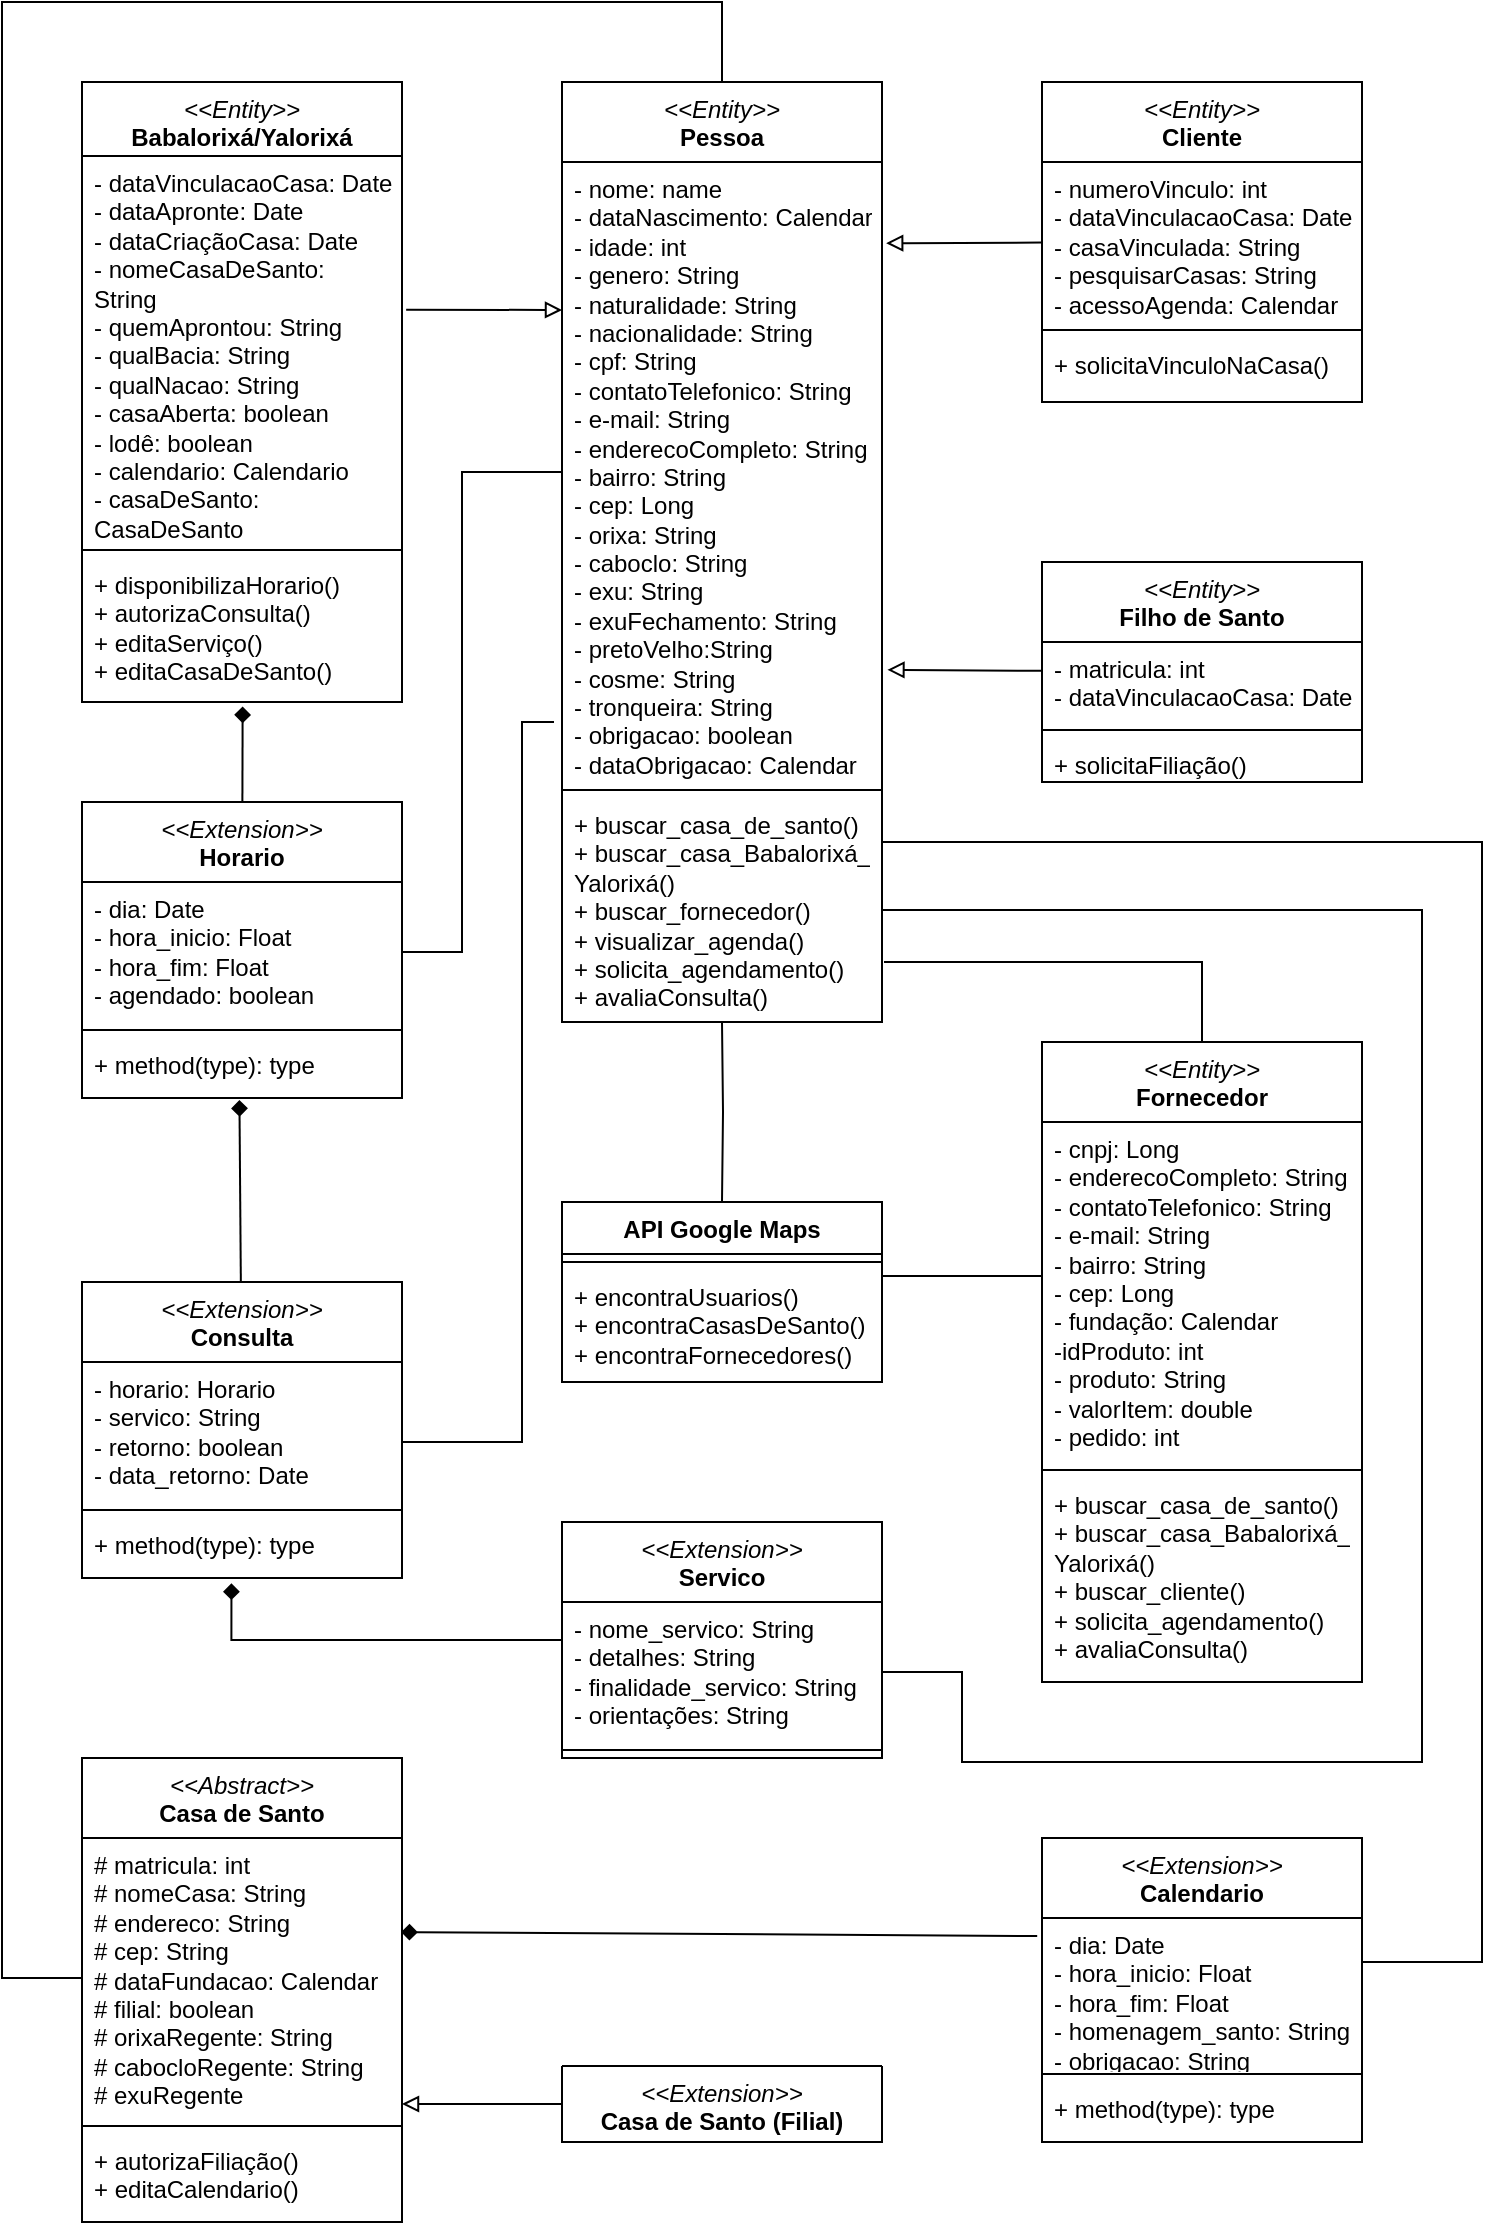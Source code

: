 <mxfile version="21.3.3" type="github">
  <diagram name="Página-1" id="P23FGd_YMV2X_4102htD">
    <mxGraphModel dx="1050" dy="581" grid="1" gridSize="10" guides="1" tooltips="1" connect="1" arrows="1" fold="1" page="1" pageScale="1" pageWidth="827" pageHeight="1169" math="0" shadow="0">
      <root>
        <mxCell id="0" />
        <mxCell id="1" parent="0" />
        <mxCell id="ky6dw8sqU-muRS27l1S1-1" value="&lt;i style=&quot;border-color: var(--border-color); font-weight: 400;&quot;&gt;&amp;lt;&amp;lt;Entity&amp;gt;&amp;gt;&lt;/i&gt;&lt;br&gt;Pessoa" style="swimlane;fontStyle=1;align=center;verticalAlign=top;childLayout=stackLayout;horizontal=1;startSize=40;horizontalStack=0;resizeParent=1;resizeParentMax=0;resizeLast=0;collapsible=1;marginBottom=0;whiteSpace=wrap;html=1;" parent="1" vertex="1">
          <mxGeometry x="320" y="80" width="160" height="470" as="geometry">
            <mxRectangle x="320" y="40" width="80" height="30" as="alternateBounds" />
          </mxGeometry>
        </mxCell>
        <mxCell id="ky6dw8sqU-muRS27l1S1-2" value="- nome: name&lt;br&gt;- dataNascimento: Calendar&lt;br&gt;- idade: int&lt;br&gt;- genero: String&lt;br&gt;- naturalidade: String&lt;br&gt;- nacionalidade: String&lt;br&gt;- cpf: String&lt;br&gt;- contatoTelefonico: String&lt;br&gt;- e-mail: String&lt;br&gt;- enderecoCompleto: String&lt;br&gt;- bairro: String&lt;br&gt;- cep: Long&lt;br&gt;- orixa: String&lt;br style=&quot;border-color: var(--border-color);&quot;&gt;- caboclo: String&lt;br style=&quot;border-color: var(--border-color);&quot;&gt;- exu: String&lt;br&gt;- exuFechamento: String&lt;br&gt;- pretoVelho:String&lt;br&gt;- cosme: String&lt;br&gt;- tronqueira: String&lt;br&gt;- obrigacao: boolean&lt;br&gt;- dataObrigacao: Calendar" style="text;strokeColor=none;fillColor=none;align=left;verticalAlign=top;spacingLeft=4;spacingRight=4;overflow=hidden;rotatable=0;points=[[0,0.5],[1,0.5]];portConstraint=eastwest;whiteSpace=wrap;html=1;" parent="ky6dw8sqU-muRS27l1S1-1" vertex="1">
          <mxGeometry y="40" width="160" height="310" as="geometry" />
        </mxCell>
        <mxCell id="ky6dw8sqU-muRS27l1S1-3" value="" style="line;strokeWidth=1;fillColor=none;align=left;verticalAlign=middle;spacingTop=-1;spacingLeft=3;spacingRight=3;rotatable=0;labelPosition=right;points=[];portConstraint=eastwest;strokeColor=inherit;" parent="ky6dw8sqU-muRS27l1S1-1" vertex="1">
          <mxGeometry y="350" width="160" height="8" as="geometry" />
        </mxCell>
        <mxCell id="ky6dw8sqU-muRS27l1S1-4" value="+ buscar_casa_de_santo()&lt;br&gt;+ buscar_casa_Babalorixá_&lt;br&gt;Yalorixá()&lt;br&gt;+ buscar_fornecedor()&lt;br&gt;+ visualizar_agenda()&lt;br&gt;+ solicita_agendamento()&lt;br&gt;+ avaliaConsulta()" style="text;strokeColor=none;fillColor=none;align=left;verticalAlign=top;spacingLeft=4;spacingRight=4;overflow=hidden;rotatable=0;points=[[0,0.5],[1,0.5]];portConstraint=eastwest;whiteSpace=wrap;html=1;" parent="ky6dw8sqU-muRS27l1S1-1" vertex="1">
          <mxGeometry y="358" width="160" height="112" as="geometry" />
        </mxCell>
        <mxCell id="ky6dw8sqU-muRS27l1S1-80" style="rounded=0;orthogonalLoop=1;jettySize=auto;html=1;endArrow=block;endFill=0;entryX=1.017;entryY=0.819;entryDx=0;entryDy=0;entryPerimeter=0;" parent="1" source="ky6dw8sqU-muRS27l1S1-5" target="ky6dw8sqU-muRS27l1S1-2" edge="1">
          <mxGeometry relative="1" as="geometry">
            <mxPoint x="490" y="380" as="targetPoint" />
          </mxGeometry>
        </mxCell>
        <mxCell id="ky6dw8sqU-muRS27l1S1-5" value="&lt;i style=&quot;border-color: var(--border-color); font-weight: 400;&quot;&gt;&amp;lt;&amp;lt;Entity&amp;gt;&amp;gt;&lt;/i&gt;&lt;br&gt;Filho de Santo" style="swimlane;fontStyle=1;align=center;verticalAlign=top;childLayout=stackLayout;horizontal=1;startSize=40;horizontalStack=0;resizeParent=1;resizeParentMax=0;resizeLast=0;collapsible=1;marginBottom=0;whiteSpace=wrap;html=1;" parent="1" vertex="1">
          <mxGeometry x="560" y="320" width="160" height="110" as="geometry">
            <mxRectangle x="320" y="40" width="80" height="30" as="alternateBounds" />
          </mxGeometry>
        </mxCell>
        <mxCell id="ky6dw8sqU-muRS27l1S1-6" value="- matricula: int&lt;br&gt;- dataVinculacaoCasa: Date" style="text;strokeColor=none;fillColor=none;align=left;verticalAlign=top;spacingLeft=4;spacingRight=4;overflow=hidden;rotatable=0;points=[[0,0.5],[1,0.5]];portConstraint=eastwest;whiteSpace=wrap;html=1;" parent="ky6dw8sqU-muRS27l1S1-5" vertex="1">
          <mxGeometry y="40" width="160" height="40" as="geometry" />
        </mxCell>
        <mxCell id="ky6dw8sqU-muRS27l1S1-7" value="" style="line;strokeWidth=1;fillColor=none;align=left;verticalAlign=middle;spacingTop=-1;spacingLeft=3;spacingRight=3;rotatable=0;labelPosition=right;points=[];portConstraint=eastwest;strokeColor=inherit;" parent="ky6dw8sqU-muRS27l1S1-5" vertex="1">
          <mxGeometry y="80" width="160" height="8" as="geometry" />
        </mxCell>
        <mxCell id="ky6dw8sqU-muRS27l1S1-8" value="+ solicitaFiliação()" style="text;strokeColor=none;fillColor=none;align=left;verticalAlign=top;spacingLeft=4;spacingRight=4;overflow=hidden;rotatable=0;points=[[0,0.5],[1,0.5]];portConstraint=eastwest;whiteSpace=wrap;html=1;" parent="ky6dw8sqU-muRS27l1S1-5" vertex="1">
          <mxGeometry y="88" width="160" height="22" as="geometry" />
        </mxCell>
        <mxCell id="ky6dw8sqU-muRS27l1S1-9" value="&lt;i style=&quot;border-color: var(--border-color); font-weight: 400;&quot;&gt;&amp;lt;&amp;lt;Entity&amp;gt;&amp;gt;&lt;/i&gt;&lt;br&gt;Cliente" style="swimlane;fontStyle=1;align=center;verticalAlign=top;childLayout=stackLayout;horizontal=1;startSize=40;horizontalStack=0;resizeParent=1;resizeParentMax=0;resizeLast=0;collapsible=1;marginBottom=0;whiteSpace=wrap;html=1;" parent="1" vertex="1">
          <mxGeometry x="560" y="80" width="160" height="160" as="geometry" />
        </mxCell>
        <mxCell id="ky6dw8sqU-muRS27l1S1-10" value="- numeroVinculo: int&lt;br&gt;- dataVinculacaoCasa: Date&lt;br&gt;- casaVinculada: String&lt;br&gt;- pesquisarCasas: String&lt;br&gt;- acessoAgenda: Calendar" style="text;strokeColor=none;fillColor=none;align=left;verticalAlign=top;spacingLeft=4;spacingRight=4;overflow=hidden;rotatable=0;points=[[0,0.5],[1,0.5]];portConstraint=eastwest;whiteSpace=wrap;html=1;" parent="ky6dw8sqU-muRS27l1S1-9" vertex="1">
          <mxGeometry y="40" width="160" height="80" as="geometry" />
        </mxCell>
        <mxCell id="ky6dw8sqU-muRS27l1S1-11" value="" style="line;strokeWidth=1;fillColor=none;align=left;verticalAlign=middle;spacingTop=-1;spacingLeft=3;spacingRight=3;rotatable=0;labelPosition=right;points=[];portConstraint=eastwest;strokeColor=inherit;" parent="ky6dw8sqU-muRS27l1S1-9" vertex="1">
          <mxGeometry y="120" width="160" height="8" as="geometry" />
        </mxCell>
        <mxCell id="ky6dw8sqU-muRS27l1S1-12" value="+ solicitaVinculoNaCasa()" style="text;strokeColor=none;fillColor=none;align=left;verticalAlign=top;spacingLeft=4;spacingRight=4;overflow=hidden;rotatable=0;points=[[0,0.5],[1,0.5]];portConstraint=eastwest;whiteSpace=wrap;html=1;" parent="ky6dw8sqU-muRS27l1S1-9" vertex="1">
          <mxGeometry y="128" width="160" height="32" as="geometry" />
        </mxCell>
        <mxCell id="ky6dw8sqU-muRS27l1S1-99" style="edgeStyle=orthogonalEdgeStyle;rounded=0;orthogonalLoop=1;jettySize=auto;html=1;exitX=0.5;exitY=0;exitDx=0;exitDy=0;endArrow=none;endFill=0;" parent="1" source="ky6dw8sqU-muRS27l1S1-13" edge="1">
          <mxGeometry relative="1" as="geometry">
            <Array as="points">
              <mxPoint x="640" y="520" />
              <mxPoint x="481" y="520" />
            </Array>
            <mxPoint x="481" y="520" as="targetPoint" />
          </mxGeometry>
        </mxCell>
        <mxCell id="ky6dw8sqU-muRS27l1S1-13" value="&lt;i style=&quot;border-color: var(--border-color); font-weight: 400;&quot;&gt;&amp;lt;&amp;lt;Entity&amp;gt;&amp;gt;&lt;/i&gt;&lt;br&gt;Fornecedor" style="swimlane;fontStyle=1;align=center;verticalAlign=top;childLayout=stackLayout;horizontal=1;startSize=40;horizontalStack=0;resizeParent=1;resizeParentMax=0;resizeLast=0;collapsible=1;marginBottom=0;whiteSpace=wrap;html=1;" parent="1" vertex="1">
          <mxGeometry x="560" y="560" width="160" height="320" as="geometry" />
        </mxCell>
        <mxCell id="ky6dw8sqU-muRS27l1S1-14" value="- cnpj: Long&lt;br&gt;- enderecoCompleto: String&lt;br&gt;- contatoTelefonico: String&lt;br&gt;- e-mail: String&lt;br&gt;- bairro: String&lt;br style=&quot;border-color: var(--border-color);&quot;&gt;- cep: Long&lt;br&gt;- fundação: Calendar&lt;br&gt;-idProduto: int&lt;br&gt;- produto: String&lt;br&gt;- valorItem: double&lt;br&gt;- pedido: int" style="text;strokeColor=none;fillColor=none;align=left;verticalAlign=top;spacingLeft=4;spacingRight=4;overflow=hidden;rotatable=0;points=[[0,0.5],[1,0.5]];portConstraint=eastwest;whiteSpace=wrap;html=1;" parent="ky6dw8sqU-muRS27l1S1-13" vertex="1">
          <mxGeometry y="40" width="160" height="170" as="geometry" />
        </mxCell>
        <mxCell id="ky6dw8sqU-muRS27l1S1-15" value="" style="line;strokeWidth=1;fillColor=none;align=left;verticalAlign=middle;spacingTop=-1;spacingLeft=3;spacingRight=3;rotatable=0;labelPosition=right;points=[];portConstraint=eastwest;strokeColor=inherit;" parent="ky6dw8sqU-muRS27l1S1-13" vertex="1">
          <mxGeometry y="210" width="160" height="8" as="geometry" />
        </mxCell>
        <mxCell id="ky6dw8sqU-muRS27l1S1-16" value="+ buscar_casa_de_santo()&lt;br&gt;+ buscar_casa_Babalorixá_&lt;br&gt;Yalorixá()&lt;br&gt;+ buscar_cliente()&lt;br&gt;+ solicita_agendamento()&lt;br&gt;+ avaliaConsulta()" style="text;strokeColor=none;fillColor=none;align=left;verticalAlign=top;spacingLeft=4;spacingRight=4;overflow=hidden;rotatable=0;points=[[0,0.5],[1,0.5]];portConstraint=eastwest;whiteSpace=wrap;html=1;" parent="ky6dw8sqU-muRS27l1S1-13" vertex="1">
          <mxGeometry y="218" width="160" height="102" as="geometry" />
        </mxCell>
        <mxCell id="ky6dw8sqU-muRS27l1S1-78" style="rounded=0;orthogonalLoop=1;jettySize=auto;html=1;endArrow=block;endFill=0;exitX=1.013;exitY=0.398;exitDx=0;exitDy=0;exitPerimeter=0;" parent="1" source="ky6dw8sqU-muRS27l1S1-18" edge="1">
          <mxGeometry relative="1" as="geometry">
            <mxPoint x="320" y="194" as="targetPoint" />
          </mxGeometry>
        </mxCell>
        <mxCell id="ky6dw8sqU-muRS27l1S1-17" value="&lt;i style=&quot;font-weight: normal;&quot;&gt;&amp;lt;&amp;lt;Entity&amp;gt;&amp;gt;&lt;br&gt;&lt;/i&gt;Babalorixá/Yalorixá" style="swimlane;fontStyle=1;align=center;verticalAlign=top;childLayout=stackLayout;horizontal=1;startSize=37;horizontalStack=0;resizeParent=1;resizeParentMax=0;resizeLast=0;collapsible=1;marginBottom=0;whiteSpace=wrap;html=1;" parent="1" vertex="1">
          <mxGeometry x="80" y="80" width="160" height="310" as="geometry" />
        </mxCell>
        <mxCell id="ky6dw8sqU-muRS27l1S1-18" value="- dataVinculacaoCasa: Date&lt;br style=&quot;border-color: var(--border-color);&quot;&gt;- dataApronte: Date&lt;br&gt;- dataCriaçãoCasa: Date&lt;br&gt;- nomeCasaDeSanto: String&lt;br&gt;- quemAprontou: String&lt;br&gt;- qualBacia: String&lt;br&gt;- qualNacao: String&lt;br&gt;- casaAberta: boolean&lt;br&gt;- lodê: boolean&lt;br&gt;- calendario: Calendario&lt;br&gt;- casaDeSanto: CasaDeSanto" style="text;strokeColor=none;fillColor=none;align=left;verticalAlign=top;spacingLeft=4;spacingRight=4;overflow=hidden;rotatable=0;points=[[0,0.5],[1,0.5]];portConstraint=eastwest;whiteSpace=wrap;html=1;" parent="ky6dw8sqU-muRS27l1S1-17" vertex="1">
          <mxGeometry y="37" width="160" height="193" as="geometry" />
        </mxCell>
        <mxCell id="ky6dw8sqU-muRS27l1S1-19" value="" style="line;strokeWidth=1;fillColor=none;align=left;verticalAlign=middle;spacingTop=-1;spacingLeft=3;spacingRight=3;rotatable=0;labelPosition=right;points=[];portConstraint=eastwest;strokeColor=inherit;" parent="ky6dw8sqU-muRS27l1S1-17" vertex="1">
          <mxGeometry y="230" width="160" height="8" as="geometry" />
        </mxCell>
        <mxCell id="ky6dw8sqU-muRS27l1S1-20" value="+ disponibilizaHorario()&lt;br&gt;+ autorizaConsulta()&lt;br&gt;+ editaServiço()&lt;br&gt;+ editaCasaDeSanto()" style="text;strokeColor=none;fillColor=none;align=left;verticalAlign=top;spacingLeft=4;spacingRight=4;overflow=hidden;rotatable=0;points=[[0,0.5],[1,0.5]];portConstraint=eastwest;whiteSpace=wrap;html=1;" parent="ky6dw8sqU-muRS27l1S1-17" vertex="1">
          <mxGeometry y="238" width="160" height="72" as="geometry" />
        </mxCell>
        <mxCell id="ky6dw8sqU-muRS27l1S1-21" value="&lt;span style=&quot;font-weight: normal;&quot;&gt;&lt;i&gt;&amp;lt;&amp;lt;Abstract&amp;gt;&amp;gt;&lt;/i&gt;&lt;/span&gt;&lt;br&gt;Casa de Santo" style="swimlane;fontStyle=1;align=center;verticalAlign=top;childLayout=stackLayout;horizontal=1;startSize=40;horizontalStack=0;resizeParent=1;resizeParentMax=0;resizeLast=0;collapsible=1;marginBottom=0;whiteSpace=wrap;html=1;" parent="1" vertex="1">
          <mxGeometry x="80" y="918" width="160" height="232" as="geometry" />
        </mxCell>
        <mxCell id="ky6dw8sqU-muRS27l1S1-22" value="# matricula: int&lt;br&gt;# nomeCasa: String&lt;br&gt;# endereco: String&lt;br&gt;# cep: String&lt;br&gt;# dataFundacao: Calendar&lt;br&gt;# filial: boolean&lt;br&gt;# orixaRegente: String&lt;br&gt;# cabocloRegente: String&lt;br&gt;# exuRegente" style="text;strokeColor=none;fillColor=none;align=left;verticalAlign=top;spacingLeft=4;spacingRight=4;overflow=hidden;rotatable=0;points=[[0,0.5],[1,0.5]];portConstraint=eastwest;whiteSpace=wrap;html=1;" parent="ky6dw8sqU-muRS27l1S1-21" vertex="1">
          <mxGeometry y="40" width="160" height="140" as="geometry" />
        </mxCell>
        <mxCell id="ky6dw8sqU-muRS27l1S1-23" value="" style="line;strokeWidth=1;fillColor=none;align=left;verticalAlign=middle;spacingTop=-1;spacingLeft=3;spacingRight=3;rotatable=0;labelPosition=right;points=[];portConstraint=eastwest;strokeColor=inherit;" parent="ky6dw8sqU-muRS27l1S1-21" vertex="1">
          <mxGeometry y="180" width="160" height="8" as="geometry" />
        </mxCell>
        <mxCell id="ky6dw8sqU-muRS27l1S1-24" value="+ autorizaFiliação()&lt;br&gt;+ editaCalendario()" style="text;strokeColor=none;fillColor=none;align=left;verticalAlign=top;spacingLeft=4;spacingRight=4;overflow=hidden;rotatable=0;points=[[0,0.5],[1,0.5]];portConstraint=eastwest;whiteSpace=wrap;html=1;" parent="ky6dw8sqU-muRS27l1S1-21" vertex="1">
          <mxGeometry y="188" width="160" height="44" as="geometry" />
        </mxCell>
        <mxCell id="ky6dw8sqU-muRS27l1S1-83" style="rounded=0;orthogonalLoop=1;jettySize=auto;html=1;endArrow=block;endFill=0;" parent="1" source="ky6dw8sqU-muRS27l1S1-25" edge="1">
          <mxGeometry relative="1" as="geometry">
            <mxPoint x="240" y="1091" as="targetPoint" />
          </mxGeometry>
        </mxCell>
        <mxCell id="ky6dw8sqU-muRS27l1S1-25" value="&lt;span style=&quot;font-weight: normal;&quot;&gt;&lt;i&gt;&amp;lt;&amp;lt;Extension&amp;gt;&amp;gt;&lt;/i&gt;&lt;/span&gt;&lt;br&gt;Casa de Santo (Filial)" style="swimlane;fontStyle=1;align=center;verticalAlign=top;childLayout=stackLayout;horizontal=1;startSize=0;horizontalStack=0;resizeParent=1;resizeParentMax=0;resizeLast=0;collapsible=1;marginBottom=0;whiteSpace=wrap;html=1;" parent="1" vertex="1" collapsed="1">
          <mxGeometry x="320" y="1072" width="160" height="38" as="geometry">
            <mxRectangle x="80" y="360" width="160" height="86" as="alternateBounds" />
          </mxGeometry>
        </mxCell>
        <mxCell id="ky6dw8sqU-muRS27l1S1-26" value="+ field: type" style="text;strokeColor=none;fillColor=none;align=left;verticalAlign=top;spacingLeft=4;spacingRight=4;overflow=hidden;rotatable=0;points=[[0,0.5],[1,0.5]];portConstraint=eastwest;whiteSpace=wrap;html=1;" parent="ky6dw8sqU-muRS27l1S1-25" vertex="1">
          <mxGeometry y="26" width="160" height="26" as="geometry" />
        </mxCell>
        <mxCell id="ky6dw8sqU-muRS27l1S1-27" value="" style="line;strokeWidth=1;fillColor=none;align=left;verticalAlign=middle;spacingTop=-1;spacingLeft=3;spacingRight=3;rotatable=0;labelPosition=right;points=[];portConstraint=eastwest;strokeColor=inherit;" parent="ky6dw8sqU-muRS27l1S1-25" vertex="1">
          <mxGeometry y="52" width="160" height="8" as="geometry" />
        </mxCell>
        <mxCell id="ky6dw8sqU-muRS27l1S1-28" value="+ method(type): type" style="text;strokeColor=none;fillColor=none;align=left;verticalAlign=top;spacingLeft=4;spacingRight=4;overflow=hidden;rotatable=0;points=[[0,0.5],[1,0.5]];portConstraint=eastwest;whiteSpace=wrap;html=1;" parent="ky6dw8sqU-muRS27l1S1-25" vertex="1">
          <mxGeometry y="60" width="160" height="26" as="geometry" />
        </mxCell>
        <mxCell id="ky6dw8sqU-muRS27l1S1-81" style="edgeStyle=orthogonalEdgeStyle;rounded=0;orthogonalLoop=1;jettySize=auto;html=1;entryX=0.5;entryY=1;entryDx=0;entryDy=0;endArrow=none;endFill=0;" parent="1" target="ky6dw8sqU-muRS27l1S1-1" edge="1">
          <mxGeometry relative="1" as="geometry">
            <mxPoint x="400" y="640" as="sourcePoint" />
          </mxGeometry>
        </mxCell>
        <mxCell id="ky6dw8sqU-muRS27l1S1-87" style="rounded=0;orthogonalLoop=1;jettySize=auto;html=1;endArrow=diamond;endFill=1;entryX=0.502;entryY=1.031;entryDx=0;entryDy=0;entryPerimeter=0;" parent="1" source="ky6dw8sqU-muRS27l1S1-62" target="ky6dw8sqU-muRS27l1S1-20" edge="1">
          <mxGeometry relative="1" as="geometry">
            <mxPoint x="160" y="330" as="targetPoint" />
          </mxGeometry>
        </mxCell>
        <mxCell id="ky6dw8sqU-muRS27l1S1-62" value="&lt;i style=&quot;font-weight: 400;&quot;&gt;&amp;lt;&amp;lt;Extension&amp;gt;&amp;gt;&lt;/i&gt;&lt;br&gt;Horario" style="swimlane;fontStyle=1;align=center;verticalAlign=top;childLayout=stackLayout;horizontal=1;startSize=40;horizontalStack=0;resizeParent=1;resizeParentMax=0;resizeLast=0;collapsible=1;marginBottom=0;whiteSpace=wrap;html=1;" parent="1" vertex="1">
          <mxGeometry x="80" y="440" width="160" height="148" as="geometry" />
        </mxCell>
        <mxCell id="ky6dw8sqU-muRS27l1S1-63" value="- dia: Date&lt;br&gt;-&amp;nbsp;hora_inicio: Float&lt;br&gt;-&amp;nbsp;hora_fim: Float&lt;br&gt;-&amp;nbsp;agendado: boolean" style="text;strokeColor=none;fillColor=none;align=left;verticalAlign=top;spacingLeft=4;spacingRight=4;overflow=hidden;rotatable=0;points=[[0,0.5],[1,0.5]];portConstraint=eastwest;whiteSpace=wrap;html=1;" parent="ky6dw8sqU-muRS27l1S1-62" vertex="1">
          <mxGeometry y="40" width="160" height="70" as="geometry" />
        </mxCell>
        <mxCell id="ky6dw8sqU-muRS27l1S1-64" value="" style="line;strokeWidth=1;fillColor=none;align=left;verticalAlign=middle;spacingTop=-1;spacingLeft=3;spacingRight=3;rotatable=0;labelPosition=right;points=[];portConstraint=eastwest;strokeColor=inherit;" parent="ky6dw8sqU-muRS27l1S1-62" vertex="1">
          <mxGeometry y="110" width="160" height="8" as="geometry" />
        </mxCell>
        <mxCell id="ky6dw8sqU-muRS27l1S1-65" value="+ method(type): type" style="text;strokeColor=none;fillColor=none;align=left;verticalAlign=top;spacingLeft=4;spacingRight=4;overflow=hidden;rotatable=0;points=[[0,0.5],[1,0.5]];portConstraint=eastwest;whiteSpace=wrap;html=1;" parent="ky6dw8sqU-muRS27l1S1-62" vertex="1">
          <mxGeometry y="118" width="160" height="30" as="geometry" />
        </mxCell>
        <mxCell id="ky6dw8sqU-muRS27l1S1-85" style="rounded=0;orthogonalLoop=1;jettySize=auto;html=1;entryX=0.492;entryY=1.033;entryDx=0;entryDy=0;entryPerimeter=0;endArrow=diamond;endFill=1;" parent="1" source="ky6dw8sqU-muRS27l1S1-66" target="ky6dw8sqU-muRS27l1S1-65" edge="1">
          <mxGeometry relative="1" as="geometry" />
        </mxCell>
        <mxCell id="ky6dw8sqU-muRS27l1S1-66" value="&lt;i style=&quot;font-weight: 400;&quot;&gt;&amp;lt;&amp;lt;Extension&amp;gt;&amp;gt;&lt;/i&gt;&lt;br&gt;Consulta" style="swimlane;fontStyle=1;align=center;verticalAlign=top;childLayout=stackLayout;horizontal=1;startSize=40;horizontalStack=0;resizeParent=1;resizeParentMax=0;resizeLast=0;collapsible=1;marginBottom=0;whiteSpace=wrap;html=1;" parent="1" vertex="1">
          <mxGeometry x="80" y="680" width="160" height="148" as="geometry" />
        </mxCell>
        <mxCell id="ky6dw8sqU-muRS27l1S1-67" value="- horario: Horario&lt;br&gt;- servico: String&lt;br&gt;- retorno: boolean&lt;br&gt;- data_retorno: Date" style="text;strokeColor=none;fillColor=none;align=left;verticalAlign=top;spacingLeft=4;spacingRight=4;overflow=hidden;rotatable=0;points=[[0,0.5],[1,0.5]];portConstraint=eastwest;whiteSpace=wrap;html=1;" parent="ky6dw8sqU-muRS27l1S1-66" vertex="1">
          <mxGeometry y="40" width="160" height="70" as="geometry" />
        </mxCell>
        <mxCell id="ky6dw8sqU-muRS27l1S1-68" value="" style="line;strokeWidth=1;fillColor=none;align=left;verticalAlign=middle;spacingTop=-1;spacingLeft=3;spacingRight=3;rotatable=0;labelPosition=right;points=[];portConstraint=eastwest;strokeColor=inherit;" parent="ky6dw8sqU-muRS27l1S1-66" vertex="1">
          <mxGeometry y="110" width="160" height="8" as="geometry" />
        </mxCell>
        <mxCell id="ky6dw8sqU-muRS27l1S1-69" value="+ method(type): type" style="text;strokeColor=none;fillColor=none;align=left;verticalAlign=top;spacingLeft=4;spacingRight=4;overflow=hidden;rotatable=0;points=[[0,0.5],[1,0.5]];portConstraint=eastwest;whiteSpace=wrap;html=1;" parent="ky6dw8sqU-muRS27l1S1-66" vertex="1">
          <mxGeometry y="118" width="160" height="30" as="geometry" />
        </mxCell>
        <mxCell id="ky6dw8sqU-muRS27l1S1-100" style="edgeStyle=orthogonalEdgeStyle;rounded=0;orthogonalLoop=1;jettySize=auto;html=1;endArrow=none;endFill=0;" parent="1" source="ky6dw8sqU-muRS27l1S1-70" edge="1">
          <mxGeometry relative="1" as="geometry">
            <Array as="points">
              <mxPoint x="780" y="1020" />
              <mxPoint x="780" y="460" />
              <mxPoint x="480" y="460" />
            </Array>
            <mxPoint x="480" y="495" as="targetPoint" />
          </mxGeometry>
        </mxCell>
        <mxCell id="ky6dw8sqU-muRS27l1S1-70" value="&lt;i style=&quot;font-weight: 400;&quot;&gt;&amp;lt;&amp;lt;Extension&amp;gt;&amp;gt;&lt;/i&gt;&lt;br&gt;Calendario" style="swimlane;fontStyle=1;align=center;verticalAlign=top;childLayout=stackLayout;horizontal=1;startSize=40;horizontalStack=0;resizeParent=1;resizeParentMax=0;resizeLast=0;collapsible=1;marginBottom=0;whiteSpace=wrap;html=1;" parent="1" vertex="1">
          <mxGeometry x="560" y="958" width="160" height="152" as="geometry" />
        </mxCell>
        <mxCell id="ky6dw8sqU-muRS27l1S1-71" value="- dia: Date&lt;br&gt;-&amp;nbsp;hora_inicio: Float&lt;br&gt;-&amp;nbsp;hora_fim: Float&lt;br&gt;-&amp;nbsp;homenagem_santo: String&lt;br&gt;- obrigacao: String" style="text;strokeColor=none;fillColor=none;align=left;verticalAlign=top;spacingLeft=4;spacingRight=4;overflow=hidden;rotatable=0;points=[[0,0.5],[1,0.5]];portConstraint=eastwest;whiteSpace=wrap;html=1;" parent="ky6dw8sqU-muRS27l1S1-70" vertex="1">
          <mxGeometry y="40" width="160" height="74" as="geometry" />
        </mxCell>
        <mxCell id="ky6dw8sqU-muRS27l1S1-72" value="" style="line;strokeWidth=1;fillColor=none;align=left;verticalAlign=middle;spacingTop=-1;spacingLeft=3;spacingRight=3;rotatable=0;labelPosition=right;points=[];portConstraint=eastwest;strokeColor=inherit;" parent="ky6dw8sqU-muRS27l1S1-70" vertex="1">
          <mxGeometry y="114" width="160" height="8" as="geometry" />
        </mxCell>
        <mxCell id="ky6dw8sqU-muRS27l1S1-73" value="+ method(type): type" style="text;strokeColor=none;fillColor=none;align=left;verticalAlign=top;spacingLeft=4;spacingRight=4;overflow=hidden;rotatable=0;points=[[0,0.5],[1,0.5]];portConstraint=eastwest;whiteSpace=wrap;html=1;" parent="ky6dw8sqU-muRS27l1S1-70" vertex="1">
          <mxGeometry y="122" width="160" height="30" as="geometry" />
        </mxCell>
        <mxCell id="aVG05qvqaF-XcNtc8_lp-1" style="edgeStyle=orthogonalEdgeStyle;rounded=0;orthogonalLoop=1;jettySize=auto;html=1;entryX=0.467;entryY=1.087;entryDx=0;entryDy=0;entryPerimeter=0;endArrow=diamond;endFill=1;" edge="1" parent="1" source="ky6dw8sqU-muRS27l1S1-74" target="ky6dw8sqU-muRS27l1S1-69">
          <mxGeometry relative="1" as="geometry">
            <Array as="points">
              <mxPoint x="155" y="859" />
            </Array>
          </mxGeometry>
        </mxCell>
        <mxCell id="ky6dw8sqU-muRS27l1S1-74" value="&lt;i style=&quot;font-weight: 400;&quot;&gt;&amp;lt;&amp;lt;Extension&amp;gt;&amp;gt;&lt;/i&gt;&lt;br&gt;Servico" style="swimlane;fontStyle=1;align=center;verticalAlign=top;childLayout=stackLayout;horizontal=1;startSize=40;horizontalStack=0;resizeParent=1;resizeParentMax=0;resizeLast=0;collapsible=1;marginBottom=0;whiteSpace=wrap;html=1;" parent="1" vertex="1">
          <mxGeometry x="320" y="800" width="160" height="118" as="geometry" />
        </mxCell>
        <mxCell id="ky6dw8sqU-muRS27l1S1-75" value="- nome_servico: String&lt;br&gt;- detalhes: String&lt;br&gt;- finalidade_servico: String&lt;br&gt;- orientações: String" style="text;strokeColor=none;fillColor=none;align=left;verticalAlign=top;spacingLeft=4;spacingRight=4;overflow=hidden;rotatable=0;points=[[0,0.5],[1,0.5]];portConstraint=eastwest;whiteSpace=wrap;html=1;" parent="ky6dw8sqU-muRS27l1S1-74" vertex="1">
          <mxGeometry y="40" width="160" height="70" as="geometry" />
        </mxCell>
        <mxCell id="ky6dw8sqU-muRS27l1S1-76" value="" style="line;strokeWidth=1;fillColor=none;align=left;verticalAlign=middle;spacingTop=-1;spacingLeft=3;spacingRight=3;rotatable=0;labelPosition=right;points=[];portConstraint=eastwest;strokeColor=inherit;" parent="ky6dw8sqU-muRS27l1S1-74" vertex="1">
          <mxGeometry y="110" width="160" height="8" as="geometry" />
        </mxCell>
        <mxCell id="ky6dw8sqU-muRS27l1S1-79" style="rounded=0;orthogonalLoop=1;jettySize=auto;html=1;entryX=1.013;entryY=0.131;entryDx=0;entryDy=0;entryPerimeter=0;endArrow=block;endFill=0;" parent="1" source="ky6dw8sqU-muRS27l1S1-10" target="ky6dw8sqU-muRS27l1S1-2" edge="1">
          <mxGeometry relative="1" as="geometry" />
        </mxCell>
        <mxCell id="ky6dw8sqU-muRS27l1S1-84" style="rounded=0;orthogonalLoop=1;jettySize=auto;html=1;endArrow=diamond;endFill=1;exitX=-0.015;exitY=0.122;exitDx=0;exitDy=0;exitPerimeter=0;entryX=0.997;entryY=0.336;entryDx=0;entryDy=0;entryPerimeter=0;" parent="1" source="ky6dw8sqU-muRS27l1S1-71" target="ky6dw8sqU-muRS27l1S1-22" edge="1">
          <mxGeometry relative="1" as="geometry">
            <mxPoint x="240" y="990" as="targetPoint" />
          </mxGeometry>
        </mxCell>
        <mxCell id="ky6dw8sqU-muRS27l1S1-94" style="edgeStyle=orthogonalEdgeStyle;rounded=0;orthogonalLoop=1;jettySize=auto;html=1;entryX=0;entryY=0.5;entryDx=0;entryDy=0;endArrow=none;endFill=0;exitX=0.5;exitY=0;exitDx=0;exitDy=0;" parent="1" source="ky6dw8sqU-muRS27l1S1-1" target="ky6dw8sqU-muRS27l1S1-22" edge="1">
          <mxGeometry relative="1" as="geometry">
            <Array as="points">
              <mxPoint x="400" y="40" />
              <mxPoint x="40" y="40" />
              <mxPoint x="40" y="1028" />
            </Array>
          </mxGeometry>
        </mxCell>
        <mxCell id="ky6dw8sqU-muRS27l1S1-95" style="edgeStyle=orthogonalEdgeStyle;rounded=0;orthogonalLoop=1;jettySize=auto;html=1;entryX=1;entryY=0.5;entryDx=0;entryDy=0;endArrow=none;endFill=0;" parent="1" source="ky6dw8sqU-muRS27l1S1-2" target="ky6dw8sqU-muRS27l1S1-63" edge="1">
          <mxGeometry relative="1" as="geometry">
            <Array as="points">
              <mxPoint x="270" y="275" />
              <mxPoint x="270" y="515" />
            </Array>
          </mxGeometry>
        </mxCell>
        <mxCell id="ky6dw8sqU-muRS27l1S1-96" style="edgeStyle=orthogonalEdgeStyle;rounded=0;orthogonalLoop=1;jettySize=auto;html=1;endArrow=none;endFill=0;" parent="1" edge="1">
          <mxGeometry relative="1" as="geometry">
            <mxPoint x="316" y="400" as="sourcePoint" />
            <Array as="points">
              <mxPoint x="300" y="400" />
              <mxPoint x="300" y="760" />
              <mxPoint x="240" y="760" />
            </Array>
            <mxPoint x="240" y="760" as="targetPoint" />
          </mxGeometry>
        </mxCell>
        <mxCell id="ky6dw8sqU-muRS27l1S1-102" style="edgeStyle=orthogonalEdgeStyle;rounded=0;orthogonalLoop=1;jettySize=auto;html=1;entryX=1;entryY=0.5;entryDx=0;entryDy=0;endArrow=none;endFill=0;exitX=1;exitY=0.5;exitDx=0;exitDy=0;" parent="1" target="ky6dw8sqU-muRS27l1S1-4" edge="1" source="ky6dw8sqU-muRS27l1S1-75">
          <mxGeometry relative="1" as="geometry">
            <mxPoint x="483" y="850" as="sourcePoint" />
            <Array as="points">
              <mxPoint x="520" y="875" />
              <mxPoint x="520" y="920" />
              <mxPoint x="750" y="920" />
              <mxPoint x="750" y="494" />
            </Array>
          </mxGeometry>
        </mxCell>
        <mxCell id="ky6dw8sqU-muRS27l1S1-103" value="API Google Maps" style="swimlane;fontStyle=1;align=center;verticalAlign=top;childLayout=stackLayout;horizontal=1;startSize=26;horizontalStack=0;resizeParent=1;resizeParentMax=0;resizeLast=0;collapsible=1;marginBottom=0;whiteSpace=wrap;html=1;" parent="1" vertex="1">
          <mxGeometry x="320" y="640" width="160" height="90" as="geometry" />
        </mxCell>
        <mxCell id="ky6dw8sqU-muRS27l1S1-105" value="" style="line;strokeWidth=1;fillColor=none;align=left;verticalAlign=middle;spacingTop=-1;spacingLeft=3;spacingRight=3;rotatable=0;labelPosition=right;points=[];portConstraint=eastwest;strokeColor=inherit;" parent="ky6dw8sqU-muRS27l1S1-103" vertex="1">
          <mxGeometry y="26" width="160" height="8" as="geometry" />
        </mxCell>
        <mxCell id="ky6dw8sqU-muRS27l1S1-106" value="+ encontraUsuarios()&lt;br&gt;+ encontraCasasDeSanto()&lt;br&gt;+ encontraFornecedores()" style="text;strokeColor=none;fillColor=none;align=left;verticalAlign=top;spacingLeft=4;spacingRight=4;overflow=hidden;rotatable=0;points=[[0,0.5],[1,0.5]];portConstraint=eastwest;whiteSpace=wrap;html=1;" parent="ky6dw8sqU-muRS27l1S1-103" vertex="1">
          <mxGeometry y="34" width="160" height="56" as="geometry" />
        </mxCell>
        <mxCell id="ky6dw8sqU-muRS27l1S1-107" style="rounded=0;orthogonalLoop=1;jettySize=auto;html=1;entryX=-0.003;entryY=0.453;entryDx=0;entryDy=0;entryPerimeter=0;endArrow=none;endFill=0;exitX=1.003;exitY=0.054;exitDx=0;exitDy=0;exitPerimeter=0;" parent="1" target="ky6dw8sqU-muRS27l1S1-14" edge="1" source="ky6dw8sqU-muRS27l1S1-106">
          <mxGeometry relative="1" as="geometry">
            <mxPoint x="480" y="683.177" as="sourcePoint" />
          </mxGeometry>
        </mxCell>
      </root>
    </mxGraphModel>
  </diagram>
</mxfile>

